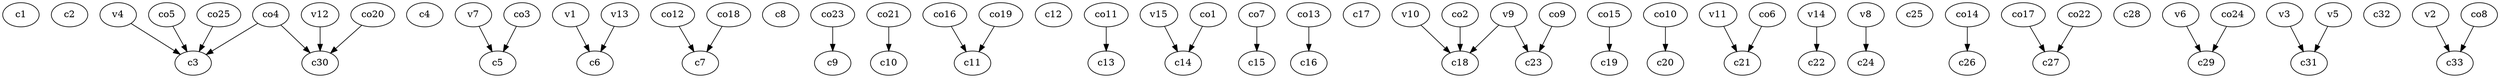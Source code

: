 strict digraph  {
c1;
c2;
c3;
c4;
c5;
c6;
c7;
c8;
c9;
c10;
c11;
c12;
c13;
c14;
c15;
c16;
c17;
c18;
c19;
c20;
c21;
c22;
c23;
c24;
c25;
c26;
c27;
c28;
c29;
c30;
c31;
c32;
c33;
v1;
v2;
v3;
v4;
v5;
v6;
v7;
v8;
v9;
v10;
v11;
v12;
v13;
v14;
v15;
co1;
co2;
co3;
co4;
co5;
co6;
co7;
co8;
co9;
co10;
co11;
co12;
co13;
co14;
co15;
co16;
co17;
co18;
co19;
co20;
co21;
co22;
co23;
co24;
co25;
v1 -> c6  [weight=1];
v2 -> c33  [weight=1];
v3 -> c31  [weight=1];
v4 -> c3  [weight=1];
v5 -> c31  [weight=1];
v6 -> c29  [weight=1];
v7 -> c5  [weight=1];
v8 -> c24  [weight=1];
v9 -> c23  [weight=1];
v9 -> c18  [weight=1];
v10 -> c18  [weight=1];
v11 -> c21  [weight=1];
v12 -> c30  [weight=1];
v13 -> c6  [weight=1];
v14 -> c22  [weight=1];
v15 -> c14  [weight=1];
co1 -> c14  [weight=1];
co2 -> c18  [weight=1];
co3 -> c5  [weight=1];
co4 -> c3  [weight=1];
co4 -> c30  [weight=1];
co5 -> c3  [weight=1];
co6 -> c21  [weight=1];
co7 -> c15  [weight=1];
co8 -> c33  [weight=1];
co9 -> c23  [weight=1];
co10 -> c20  [weight=1];
co11 -> c13  [weight=1];
co12 -> c7  [weight=1];
co13 -> c16  [weight=1];
co14 -> c26  [weight=1];
co15 -> c19  [weight=1];
co16 -> c11  [weight=1];
co17 -> c27  [weight=1];
co18 -> c7  [weight=1];
co19 -> c11  [weight=1];
co20 -> c30  [weight=1];
co21 -> c10  [weight=1];
co22 -> c27  [weight=1];
co23 -> c9  [weight=1];
co24 -> c29  [weight=1];
co25 -> c3  [weight=1];
}
